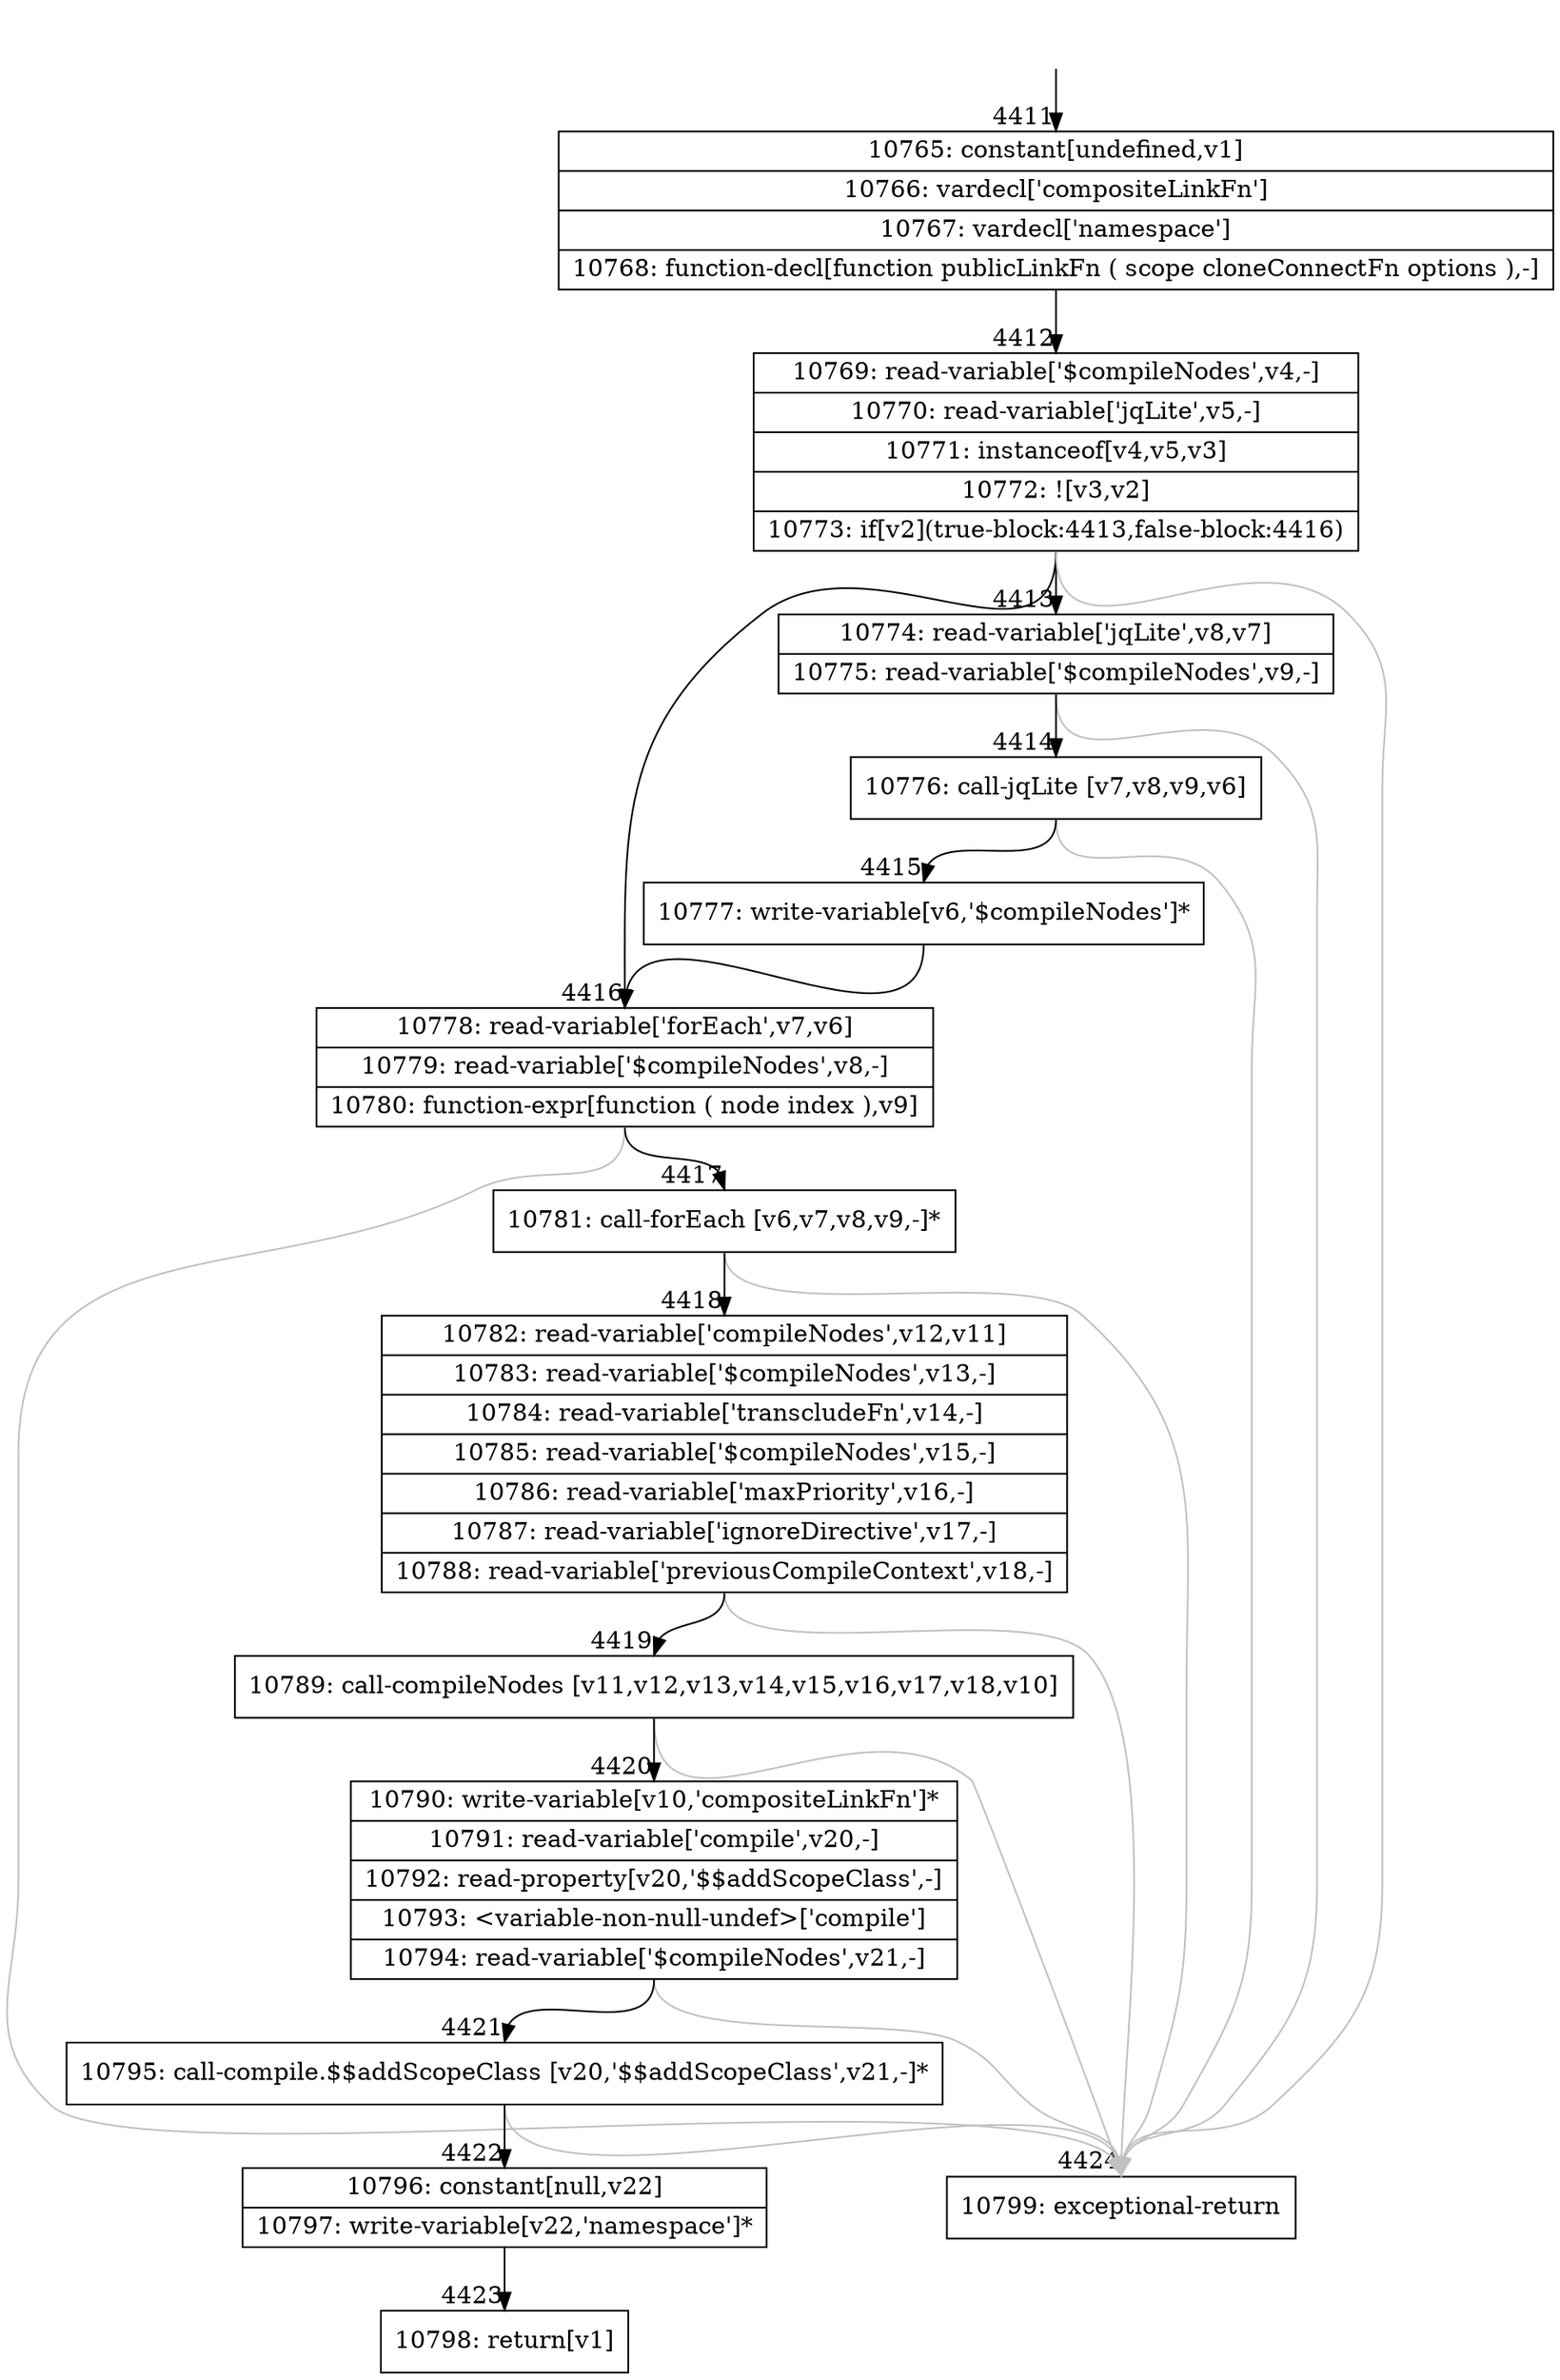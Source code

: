 digraph {
rankdir="TD"
BB_entry361[shape=none,label=""];
BB_entry361 -> BB4411 [tailport=s, headport=n, headlabel="    4411"]
BB4411 [shape=record label="{10765: constant[undefined,v1]|10766: vardecl['compositeLinkFn']|10767: vardecl['namespace']|10768: function-decl[function publicLinkFn ( scope cloneConnectFn options ),-]}" ] 
BB4411 -> BB4412 [tailport=s, headport=n, headlabel="      4412"]
BB4412 [shape=record label="{10769: read-variable['$compileNodes',v4,-]|10770: read-variable['jqLite',v5,-]|10771: instanceof[v4,v5,v3]|10772: ![v3,v2]|10773: if[v2](true-block:4413,false-block:4416)}" ] 
BB4412 -> BB4413 [tailport=s, headport=n, headlabel="      4413"]
BB4412 -> BB4416 [tailport=s, headport=n, headlabel="      4416"]
BB4412 -> BB4424 [tailport=s, headport=n, color=gray, headlabel="      4424"]
BB4413 [shape=record label="{10774: read-variable['jqLite',v8,v7]|10775: read-variable['$compileNodes',v9,-]}" ] 
BB4413 -> BB4414 [tailport=s, headport=n, headlabel="      4414"]
BB4413 -> BB4424 [tailport=s, headport=n, color=gray]
BB4414 [shape=record label="{10776: call-jqLite [v7,v8,v9,v6]}" ] 
BB4414 -> BB4415 [tailport=s, headport=n, headlabel="      4415"]
BB4414 -> BB4424 [tailport=s, headport=n, color=gray]
BB4415 [shape=record label="{10777: write-variable[v6,'$compileNodes']*}" ] 
BB4415 -> BB4416 [tailport=s, headport=n]
BB4416 [shape=record label="{10778: read-variable['forEach',v7,v6]|10779: read-variable['$compileNodes',v8,-]|10780: function-expr[function ( node index ),v9]}" ] 
BB4416 -> BB4417 [tailport=s, headport=n, headlabel="      4417"]
BB4416 -> BB4424 [tailport=s, headport=n, color=gray]
BB4417 [shape=record label="{10781: call-forEach [v6,v7,v8,v9,-]*}" ] 
BB4417 -> BB4418 [tailport=s, headport=n, headlabel="      4418"]
BB4417 -> BB4424 [tailport=s, headport=n, color=gray]
BB4418 [shape=record label="{10782: read-variable['compileNodes',v12,v11]|10783: read-variable['$compileNodes',v13,-]|10784: read-variable['transcludeFn',v14,-]|10785: read-variable['$compileNodes',v15,-]|10786: read-variable['maxPriority',v16,-]|10787: read-variable['ignoreDirective',v17,-]|10788: read-variable['previousCompileContext',v18,-]}" ] 
BB4418 -> BB4419 [tailport=s, headport=n, headlabel="      4419"]
BB4418 -> BB4424 [tailport=s, headport=n, color=gray]
BB4419 [shape=record label="{10789: call-compileNodes [v11,v12,v13,v14,v15,v16,v17,v18,v10]}" ] 
BB4419 -> BB4420 [tailport=s, headport=n, headlabel="      4420"]
BB4419 -> BB4424 [tailport=s, headport=n, color=gray]
BB4420 [shape=record label="{10790: write-variable[v10,'compositeLinkFn']*|10791: read-variable['compile',v20,-]|10792: read-property[v20,'$$addScopeClass',-]|10793: \<variable-non-null-undef\>['compile']|10794: read-variable['$compileNodes',v21,-]}" ] 
BB4420 -> BB4421 [tailport=s, headport=n, headlabel="      4421"]
BB4420 -> BB4424 [tailport=s, headport=n, color=gray]
BB4421 [shape=record label="{10795: call-compile.$$addScopeClass [v20,'$$addScopeClass',v21,-]*}" ] 
BB4421 -> BB4422 [tailport=s, headport=n, headlabel="      4422"]
BB4421 -> BB4424 [tailport=s, headport=n, color=gray]
BB4422 [shape=record label="{10796: constant[null,v22]|10797: write-variable[v22,'namespace']*}" ] 
BB4422 -> BB4423 [tailport=s, headport=n, headlabel="      4423"]
BB4423 [shape=record label="{10798: return[v1]}" ] 
BB4424 [shape=record label="{10799: exceptional-return}" ] 
//#$~ 7419
}
